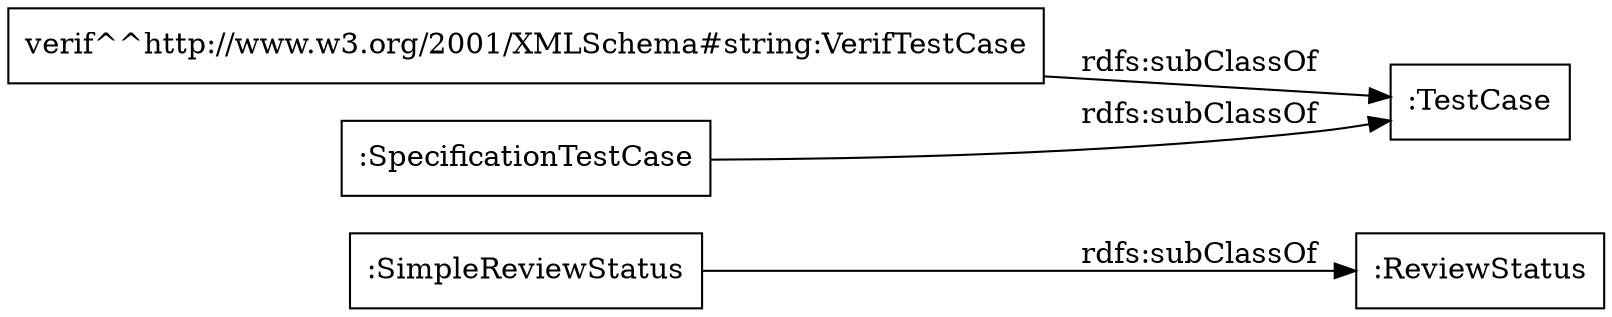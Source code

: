 digraph ar2dtool_diagram { 
rankdir=LR;
size="1000"
node [shape = rectangle, color="black"]; ":ReviewStatus" ":SimpleReviewStatus" "verif^^http://www.w3.org/2001/XMLSchema#string:VerifTestCase" ":SpecificationTestCase" ":TestCase" ; /*classes style*/
	"verif^^http://www.w3.org/2001/XMLSchema#string:VerifTestCase" -> ":TestCase" [ label = "rdfs:subClassOf" ];
	":SpecificationTestCase" -> ":TestCase" [ label = "rdfs:subClassOf" ];
	":SimpleReviewStatus" -> ":ReviewStatus" [ label = "rdfs:subClassOf" ];

}
